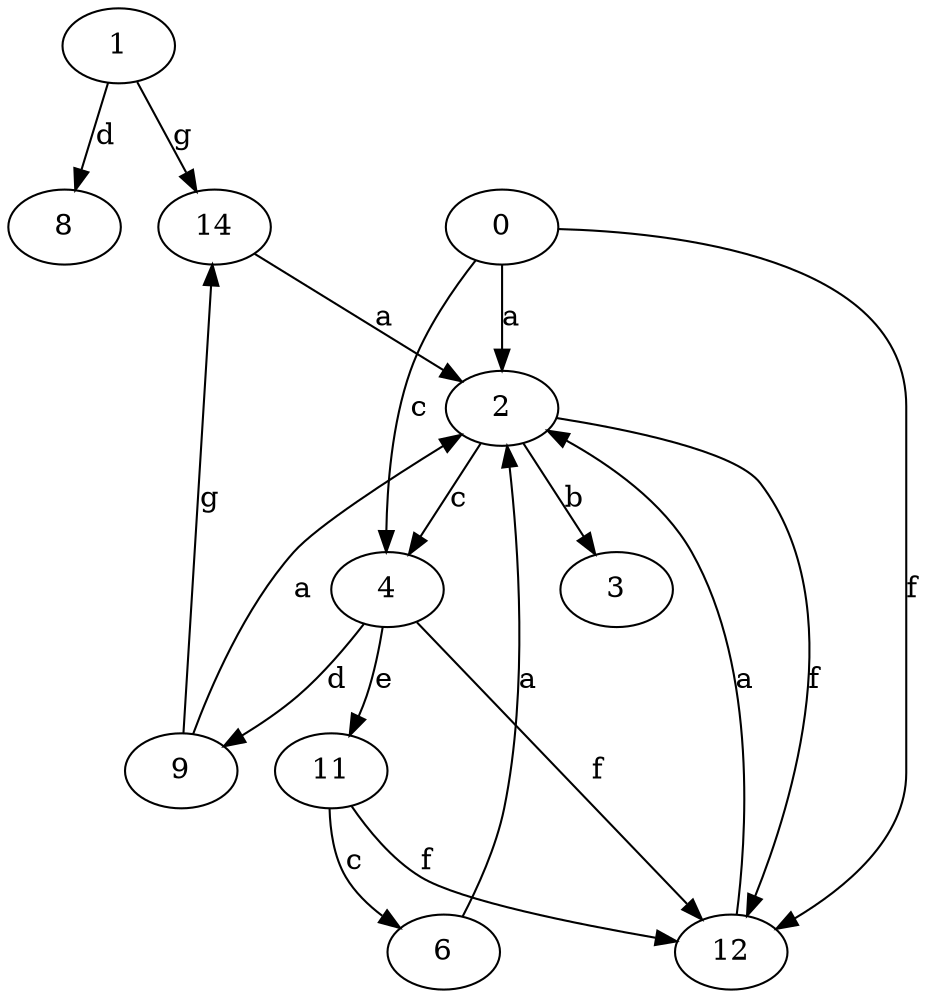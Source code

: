 strict digraph  {
1;
2;
3;
0;
4;
6;
8;
9;
11;
12;
14;
1 -> 8  [label=d];
1 -> 14  [label=g];
2 -> 3  [label=b];
2 -> 4  [label=c];
2 -> 12  [label=f];
0 -> 2  [label=a];
0 -> 4  [label=c];
0 -> 12  [label=f];
4 -> 9  [label=d];
4 -> 11  [label=e];
4 -> 12  [label=f];
6 -> 2  [label=a];
9 -> 2  [label=a];
9 -> 14  [label=g];
11 -> 6  [label=c];
11 -> 12  [label=f];
12 -> 2  [label=a];
14 -> 2  [label=a];
}
